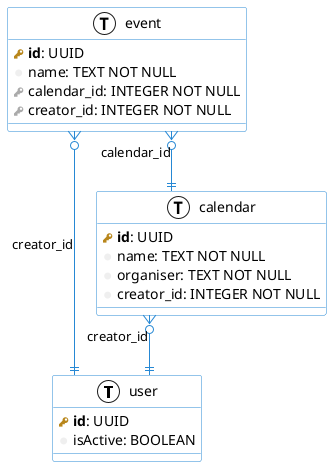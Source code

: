 @startuml
skinparam roundcorner 5
skinparam linetype ortho
skinparam shadowing false
skinparam handwritten false
skinparam class {
    BackgroundColor white
    ArrowColor #2688d4
    BorderColor #2688d4
}

!define primary_key(x) <b><color:#b8861b><&key></color> x</b>
!define foreign_key(x) <color:#aaaaaa><&key></color> x
!define column(x) <color:#efefef><&media-record></color> x
!define table(x) entity x << (T, white) >>

table( user ) {
  primary_key( id ): UUID
  column( isActive ): BOOLEAN
}
table( calendar ) {
  primary_key( id ): UUID
  column( name ): TEXT NOT NULL 
  column( organiser ): TEXT NOT NULL
  column( creator_id ): INTEGER NOT NULL
}
table( event ) {
  primary_key( id ): UUID
  column( name ): TEXT NOT NULL 
  foreign_key( calendar_id ): INTEGER NOT NULL
  foreign_key( creator_id ): INTEGER NOT NULL
}
event }o--|| user : creator_id
event }o--|| calendar: calendar_id
calendar }o--|| user: creator_id 
@enduml